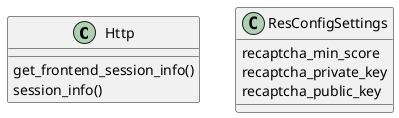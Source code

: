 @startuml classes_google_recaptcha
set namespaceSeparator none
class "Http" as odoo_src.odoo.addons.google_recaptcha.models.ir_http.Http {
  get_frontend_session_info()
  session_info()
}
class "ResConfigSettings" as odoo_src.odoo.addons.google_recaptcha.models.res_config_settings.ResConfigSettings {
  recaptcha_min_score
  recaptcha_private_key
  recaptcha_public_key
}
@enduml
